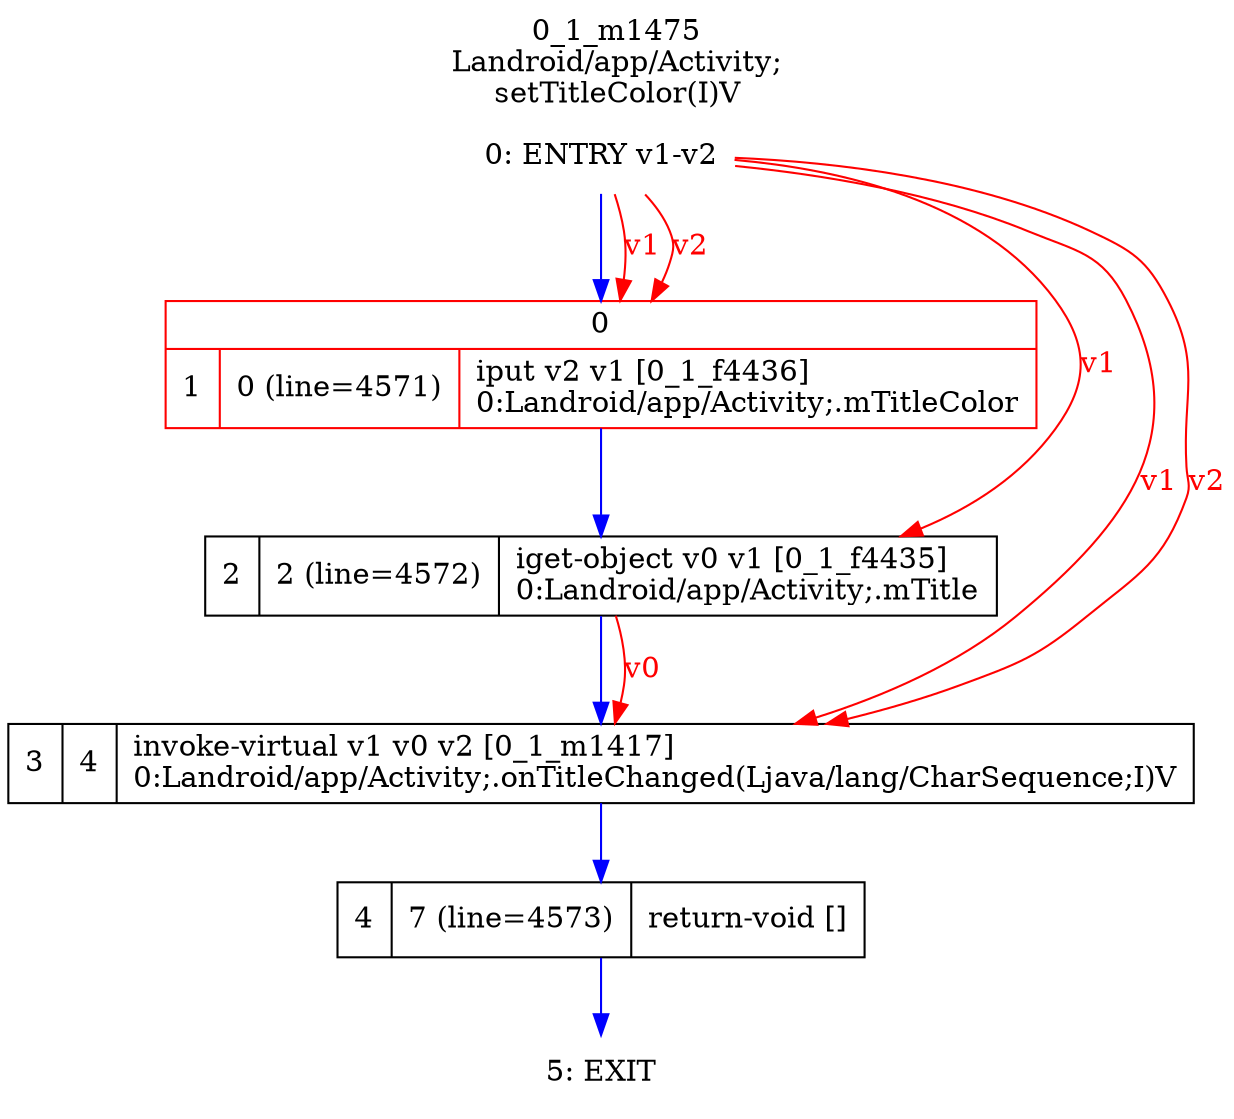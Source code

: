 digraph G {
rankdir=UD;
labelloc=t;
label="0_1_m1475\nLandroid/app/Activity;
setTitleColor(I)V";
0[label="0: ENTRY v1-v2",shape=plaintext];
1[label="{0|{1|0 (line=4571)|iput v2 v1 [0_1_f4436]\l0:Landroid/app/Activity;.mTitleColor\l}}",shape=record, color=red];
2[label="2|2 (line=4572)|iget-object v0 v1 [0_1_f4435]\l0:Landroid/app/Activity;.mTitle\l",shape=record];
3[label="3|4|invoke-virtual v1 v0 v2 [0_1_m1417]\l0:Landroid/app/Activity;.onTitleChanged(Ljava/lang/CharSequence;I)V\l",shape=record,URL="0_1_m1417.dot"];
4[label="4|7 (line=4573)|return-void []\l",shape=record];
5[label="5: EXIT",shape=plaintext];
0->1 [color=blue, fontcolor=blue,weight=100, taillabel=""];
1->2 [color=blue, fontcolor=blue,weight=100, taillabel=""];
2->3 [color=blue, fontcolor=blue,weight=100, taillabel=""];
3->4 [color=blue, fontcolor=blue,weight=100, taillabel=""];
4->5 [color=blue, fontcolor=blue,weight=100, taillabel=""];
0->1 [color=red, fontcolor=red, label="v1"];
0->1 [color=red, fontcolor=red, label="v2"];
0->2 [color=red, fontcolor=red, label="v1"];
0->3 [color=red, fontcolor=red, label="v1"];
0->3 [color=red, fontcolor=red, label="v2"];
2->3 [color=red, fontcolor=red, label="v0"];
}
